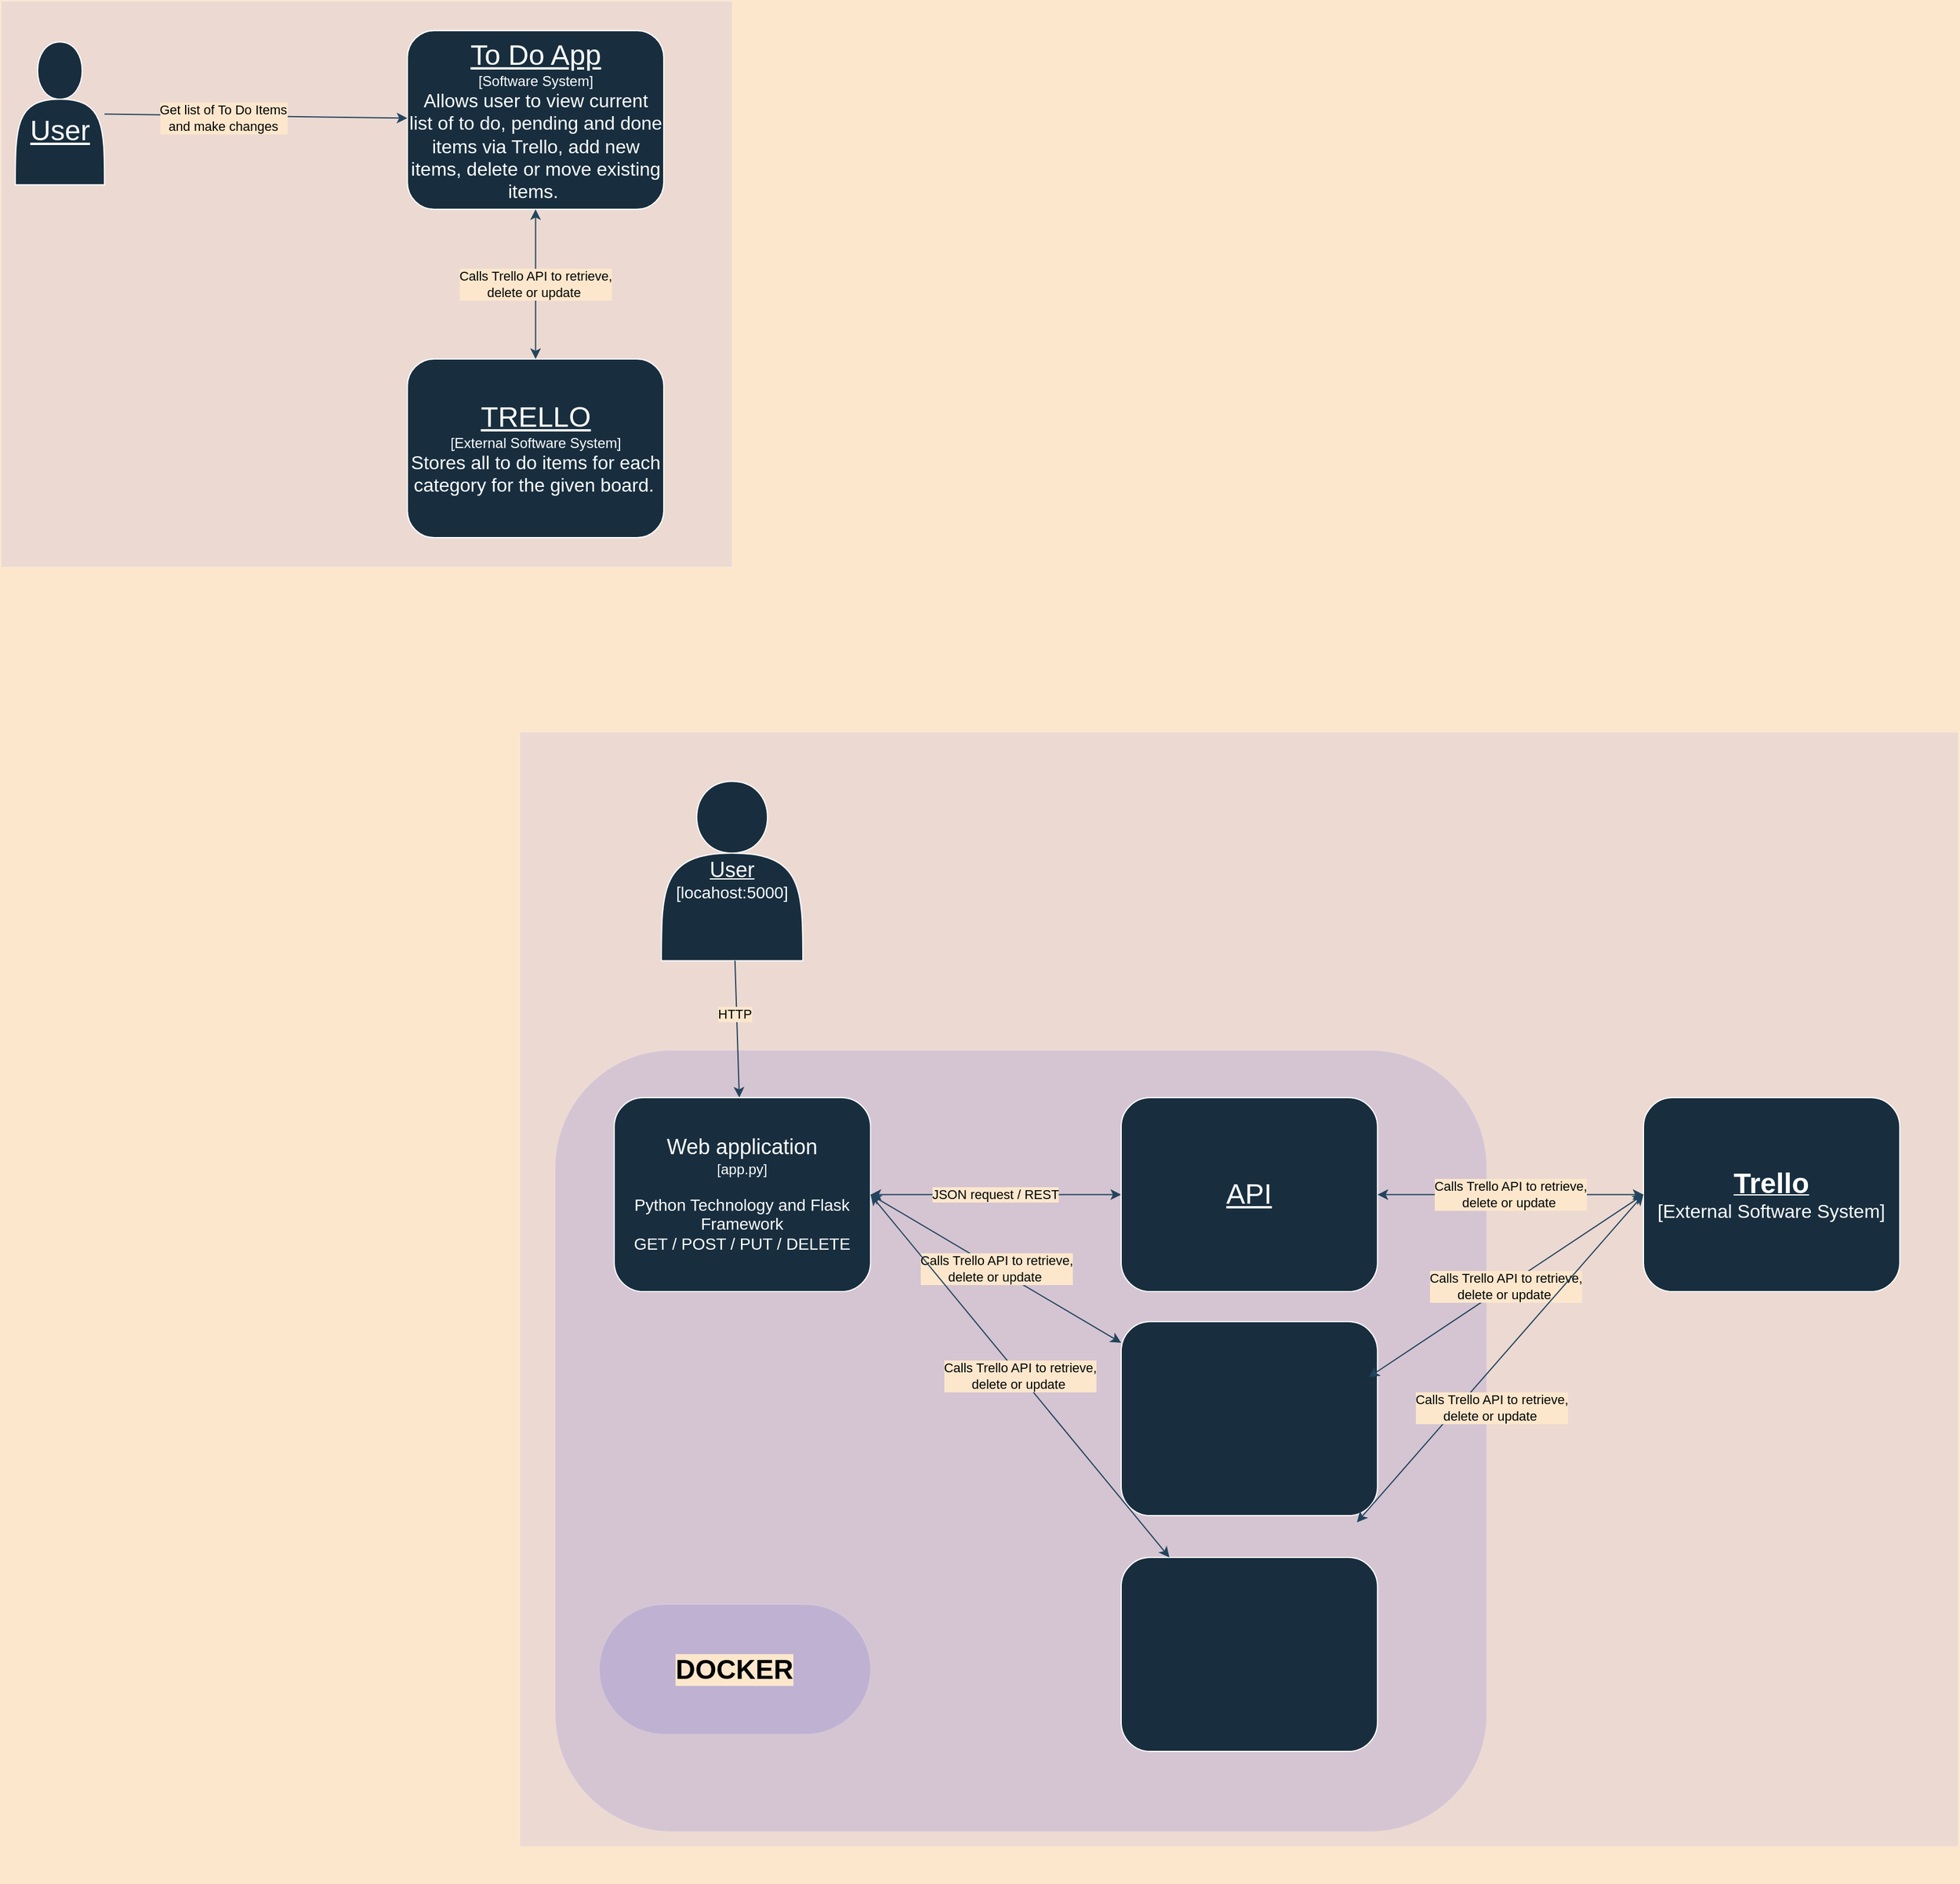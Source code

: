 <mxfile version="13.8.0" type="github">
  <diagram name="Page-1" id="6133507b-19e7-1e82-6fc7-422aa6c4b21f">
    <mxGraphModel dx="1422" dy="2494" grid="1" gridSize="10" guides="1" tooltips="1" connect="1" arrows="1" fold="1" page="1" pageScale="1" pageWidth="1100" pageHeight="850" background="#FCE7CD" math="0" shadow="0">
      <root>
        <mxCell id="0" />
        <mxCell id="1" parent="0" />
        <mxCell id="T8Wpe2ZxtMlLwS92TZOT-50" value="" style="group" vertex="1" connectable="0" parent="1">
          <mxGeometry x="520" y="-360" width="1180" height="956" as="geometry" />
        </mxCell>
        <mxCell id="T8Wpe2ZxtMlLwS92TZOT-69" value="" style="rounded=1;whiteSpace=wrap;html=1;labelBackgroundColor=#FCE7CD;strokeColor=#FFFFFF;gradientColor=none;fontColor=#FFFFFF;opacity=10;fillColor=#0000CC;" vertex="1" parent="T8Wpe2ZxtMlLwS92TZOT-50">
          <mxGeometry x="-10" y="249.862" width="790" height="662.682" as="geometry" />
        </mxCell>
        <mxCell id="T8Wpe2ZxtMlLwS92TZOT-59" value="" style="rounded=0;whiteSpace=wrap;html=1;labelBackgroundColor=#FCE7CD;strokeColor=#FFFFFF;fontColor=#FFFFFF;opacity=10;fillColor=#6666FF;" vertex="1" parent="T8Wpe2ZxtMlLwS92TZOT-50">
          <mxGeometry x="-40" y="-19.998" width="1220" height="945.136" as="geometry" />
        </mxCell>
        <mxCell id="T8Wpe2ZxtMlLwS92TZOT-53" value="&lt;font&gt;&lt;br&gt;&lt;u&gt;&lt;br&gt;&lt;font style=&quot;font-size: 18px&quot;&gt;User&lt;/font&gt;&lt;br&gt;&lt;/u&gt;&lt;font style=&quot;font-size: 14px&quot;&gt;[locahost:5000]&lt;/font&gt;&lt;br&gt;&lt;br&gt;&lt;/font&gt;" style="shape=actor;whiteSpace=wrap;html=1;fillColor=#182E3E;strokeColor=#FFFFFF;fontColor=#FFFFFF;rounded=1;" vertex="1" parent="T8Wpe2ZxtMlLwS92TZOT-50">
          <mxGeometry x="80" y="21.727" width="120" height="152.091" as="geometry" />
        </mxCell>
        <mxCell id="T8Wpe2ZxtMlLwS92TZOT-57" value="" style="endArrow=classic;html=1;strokeColor=#23445D;labelBackgroundColor=#FCE7CD;" edge="1" parent="T8Wpe2ZxtMlLwS92TZOT-50" source="T8Wpe2ZxtMlLwS92TZOT-53" target="T8Wpe2ZxtMlLwS92TZOT-54">
          <mxGeometry width="50" height="50" relative="1" as="geometry">
            <mxPoint x="85.906" y="107.504" as="sourcePoint" />
            <mxPoint x="134.89" y="49.098" as="targetPoint" />
          </mxGeometry>
        </mxCell>
        <mxCell id="T8Wpe2ZxtMlLwS92TZOT-58" value="&lt;font color=&quot;#000000&quot;&gt;HTTP&lt;/font&gt;" style="edgeLabel;html=1;align=center;verticalAlign=middle;resizable=0;points=[];fontColor=#FFFFFF;rounded=1;labelBackgroundColor=#FCE7CD;" vertex="1" connectable="0" parent="T8Wpe2ZxtMlLwS92TZOT-57">
          <mxGeometry x="-0.222" y="-2" relative="1" as="geometry">
            <mxPoint as="offset" />
          </mxGeometry>
        </mxCell>
        <mxCell id="T8Wpe2ZxtMlLwS92TZOT-54" value="&lt;font&gt;&lt;font style=&quot;font-size: 18px&quot;&gt;Web application&lt;br&gt;&lt;/font&gt;[app.py]&lt;br&gt;&lt;br&gt;&lt;span style=&quot;font-size: 14px&quot;&gt;Python Technology and Flask Framework&lt;/span&gt;&lt;br&gt;&lt;span style=&quot;font-size: 14px&quot;&gt;GET / POST / PUT / DELETE&lt;/span&gt;&lt;br&gt;&lt;/font&gt;" style="whiteSpace=wrap;html=1;fillColor=#182E3E;strokeColor=#FFFFFF;fontColor=#FFFFFF;rounded=1;" vertex="1" parent="T8Wpe2ZxtMlLwS92TZOT-50">
          <mxGeometry x="39.999" y="290.004" width="217.421" height="164.543" as="geometry" />
        </mxCell>
        <mxCell id="T8Wpe2ZxtMlLwS92TZOT-56" value="JSON request / REST" style="endArrow=classic;startArrow=classic;html=1;strokeColor=#23445D;labelBackgroundColor=#FCE7CD;" edge="1" parent="T8Wpe2ZxtMlLwS92TZOT-50" source="T8Wpe2ZxtMlLwS92TZOT-55" target="T8Wpe2ZxtMlLwS92TZOT-54">
          <mxGeometry width="50" height="50" relative="1" as="geometry">
            <mxPoint x="433.589" y="313.032" as="sourcePoint" />
            <mxPoint x="211.355" y="164.543" as="targetPoint" />
          </mxGeometry>
        </mxCell>
        <mxCell id="T8Wpe2ZxtMlLwS92TZOT-55" value="&lt;font&gt;&lt;font style=&quot;font-size: 24px&quot;&gt;&lt;u&gt;API&lt;/u&gt;&lt;/font&gt;&lt;br&gt;&lt;/font&gt;" style="whiteSpace=wrap;html=1;fillColor=#182E3E;strokeColor=#FFFFFF;fontColor=#FFFFFF;rounded=1;" vertex="1" parent="T8Wpe2ZxtMlLwS92TZOT-50">
          <mxGeometry x="469.999" y="290.008" width="217.421" height="164.543" as="geometry" />
        </mxCell>
        <mxCell id="T8Wpe2ZxtMlLwS92TZOT-60" value="&lt;font style=&quot;font-size: 12px&quot;&gt;&lt;br&gt;&lt;/font&gt;" style="whiteSpace=wrap;html=1;fillColor=#182E3E;strokeColor=#FFFFFF;fontColor=#FFFFFF;rounded=1;" vertex="1" parent="T8Wpe2ZxtMlLwS92TZOT-50">
          <mxGeometry x="469.999" y="680.0" width="217.421" height="164.543" as="geometry" />
        </mxCell>
        <mxCell id="T8Wpe2ZxtMlLwS92TZOT-61" value="&lt;font style=&quot;font-size: 12px&quot;&gt;&lt;br&gt;&lt;/font&gt;" style="whiteSpace=wrap;html=1;fillColor=#182E3E;strokeColor=#FFFFFF;fontColor=#FFFFFF;rounded=1;" vertex="1" parent="T8Wpe2ZxtMlLwS92TZOT-50">
          <mxGeometry x="469.999" y="479.997" width="217.421" height="164.543" as="geometry" />
        </mxCell>
        <mxCell id="T8Wpe2ZxtMlLwS92TZOT-62" value="Calls Trello API to retrieve, &lt;br&gt;delete or update&amp;nbsp;" style="endArrow=classic;startArrow=classic;html=1;strokeColor=#23445D;labelBackgroundColor=#FCE7CD;entryX=1;entryY=0.5;entryDx=0;entryDy=0;" edge="1" parent="T8Wpe2ZxtMlLwS92TZOT-50" source="T8Wpe2ZxtMlLwS92TZOT-61" target="T8Wpe2ZxtMlLwS92TZOT-54">
          <mxGeometry width="50" height="50" relative="1" as="geometry">
            <mxPoint x="460.579" y="347.636" as="sourcePoint" />
            <mxPoint x="220.0" y="347.637" as="targetPoint" />
          </mxGeometry>
        </mxCell>
        <mxCell id="T8Wpe2ZxtMlLwS92TZOT-63" value="Calls Trello API to retrieve, &lt;br&gt;delete or update&amp;nbsp;" style="endArrow=classic;startArrow=classic;html=1;strokeColor=#23445D;labelBackgroundColor=#FCE7CD;entryX=1;entryY=0.5;entryDx=0;entryDy=0;" edge="1" parent="T8Wpe2ZxtMlLwS92TZOT-50" source="T8Wpe2ZxtMlLwS92TZOT-60" target="T8Wpe2ZxtMlLwS92TZOT-54">
          <mxGeometry width="50" height="50" relative="1" as="geometry">
            <mxPoint x="430.579" y="434.545" as="sourcePoint" />
            <mxPoint x="230" y="282.455" as="targetPoint" />
          </mxGeometry>
        </mxCell>
        <mxCell id="T8Wpe2ZxtMlLwS92TZOT-64" value="&lt;font&gt;&lt;b&gt;&lt;u&gt;&lt;font style=&quot;font-size: 24px&quot;&gt;Trello&lt;/font&gt;&lt;/u&gt;&lt;/b&gt;&lt;br&gt;&lt;font style=&quot;font-size: 16px&quot;&gt;[External Software System]&lt;/font&gt;&lt;br&gt;&lt;/font&gt;" style="whiteSpace=wrap;html=1;fillColor=#182E3E;strokeColor=#FFFFFF;fontColor=#FFFFFF;rounded=1;" vertex="1" parent="T8Wpe2ZxtMlLwS92TZOT-50">
          <mxGeometry x="912.999" y="290.01" width="217.421" height="164.543" as="geometry" />
        </mxCell>
        <mxCell id="T8Wpe2ZxtMlLwS92TZOT-66" value="Calls Trello API to retrieve, &lt;br&gt;delete or update&amp;nbsp;" style="endArrow=classic;startArrow=classic;html=1;strokeColor=#23445D;labelBackgroundColor=#FCE7CD;exitX=0;exitY=0.5;exitDx=0;exitDy=0;" edge="1" parent="T8Wpe2ZxtMlLwS92TZOT-50" source="T8Wpe2ZxtMlLwS92TZOT-64" target="T8Wpe2ZxtMlLwS92TZOT-55">
          <mxGeometry width="50" height="50" relative="1" as="geometry">
            <mxPoint x="920.579" y="320.727" as="sourcePoint" />
            <mxPoint x="680" y="320.728" as="targetPoint" />
          </mxGeometry>
        </mxCell>
        <mxCell id="T8Wpe2ZxtMlLwS92TZOT-67" value="Calls Trello API to retrieve, &lt;br&gt;delete or update&amp;nbsp;" style="endArrow=classic;startArrow=classic;html=1;strokeColor=#23445D;labelBackgroundColor=#FCE7CD;exitX=0;exitY=0.5;exitDx=0;exitDy=0;" edge="1" parent="T8Wpe2ZxtMlLwS92TZOT-50" source="T8Wpe2ZxtMlLwS92TZOT-64">
          <mxGeometry width="50" height="50" relative="1" as="geometry">
            <mxPoint x="920.579" y="527.136" as="sourcePoint" />
            <mxPoint x="680" y="527.137" as="targetPoint" />
          </mxGeometry>
        </mxCell>
        <mxCell id="T8Wpe2ZxtMlLwS92TZOT-68" value="Calls Trello API to retrieve, &lt;br&gt;delete or update&amp;nbsp;" style="endArrow=classic;startArrow=classic;html=1;strokeColor=#23445D;labelBackgroundColor=#FCE7CD;exitX=0;exitY=0.5;exitDx=0;exitDy=0;" edge="1" parent="T8Wpe2ZxtMlLwS92TZOT-50" source="T8Wpe2ZxtMlLwS92TZOT-64">
          <mxGeometry x="0.195" y="22" width="50" height="50" relative="1" as="geometry">
            <mxPoint x="910.579" y="650.232" as="sourcePoint" />
            <mxPoint x="670" y="650.233" as="targetPoint" />
            <mxPoint as="offset" />
          </mxGeometry>
        </mxCell>
        <mxCell id="T8Wpe2ZxtMlLwS92TZOT-70" value="&lt;font style=&quot;font-size: 23px&quot; color=&quot;#000000&quot;&gt;&lt;b&gt;DOCKER&lt;/b&gt;&lt;/font&gt;" style="rounded=1;whiteSpace=wrap;html=1;labelBackgroundColor=#FCE7CD;strokeColor=#FFFFFF;fillColor=#0000CC;gradientColor=none;fontColor=#FFFFFF;opacity=10;arcSize=50;" vertex="1" parent="T8Wpe2ZxtMlLwS92TZOT-50">
          <mxGeometry x="27.42" y="720" width="230" height="110" as="geometry" />
        </mxCell>
        <mxCell id="T8Wpe2ZxtMlLwS92TZOT-49" value="" style="group" vertex="1" connectable="0" parent="1">
          <mxGeometry x="40" y="-1000" width="620" height="480" as="geometry" />
        </mxCell>
        <mxCell id="T8Wpe2ZxtMlLwS92TZOT-48" value="" style="rounded=0;whiteSpace=wrap;html=1;labelBackgroundColor=#FCE7CD;strokeColor=#FFFFFF;fontColor=#FFFFFF;opacity=10;fillColor=#6666FF;" vertex="1" parent="T8Wpe2ZxtMlLwS92TZOT-49">
          <mxGeometry width="620" height="480" as="geometry" />
        </mxCell>
        <mxCell id="T8Wpe2ZxtMlLwS92TZOT-47" value="" style="group" vertex="1" connectable="0" parent="T8Wpe2ZxtMlLwS92TZOT-49">
          <mxGeometry x="12" y="25" width="550" height="430" as="geometry" />
        </mxCell>
        <mxCell id="T8Wpe2ZxtMlLwS92TZOT-30" value="" style="group;labelBorderColor=none;labelBackgroundColor=none;glass=0;opacity=0;fontColor=#FFFFFF;rounded=1;" vertex="1" connectable="0" parent="T8Wpe2ZxtMlLwS92TZOT-47">
          <mxGeometry y="9.605" width="406.484" height="393.801" as="geometry" />
        </mxCell>
        <mxCell id="T8Wpe2ZxtMlLwS92TZOT-28" value="&lt;font&gt;&lt;br&gt;&lt;u style=&quot;font-size: 24px&quot;&gt;&lt;br&gt;User&lt;/u&gt;&lt;br&gt;&lt;br&gt;&lt;/font&gt;" style="shape=actor;whiteSpace=wrap;html=1;fillColor=#182E3E;strokeColor=#FFFFFF;fontColor=#FFFFFF;rounded=1;" vertex="1" parent="T8Wpe2ZxtMlLwS92TZOT-30">
          <mxGeometry width="75.625" height="121.169" as="geometry" />
        </mxCell>
        <mxCell id="T8Wpe2ZxtMlLwS92TZOT-26" value="&lt;font&gt;&lt;u style=&quot;font-size: 24px&quot;&gt;To Do App&lt;br&gt;&lt;/u&gt;[Software System]&lt;br&gt;&lt;font style=&quot;font-size: 16px&quot;&gt;Allows user to view current &lt;br&gt;list of to do, pending and done items via Trello, add new items, delete or move existing items.&amp;nbsp;&lt;/font&gt;&lt;br&gt;&lt;/font&gt;" style="whiteSpace=wrap;html=1;fillColor=#182E3E;strokeColor=#FFFFFF;fontColor=#FFFFFF;rounded=1;" vertex="1" parent="T8Wpe2ZxtMlLwS92TZOT-47">
          <mxGeometry x="332.579" width="217.421" height="151.462" as="geometry" />
        </mxCell>
        <mxCell id="T8Wpe2ZxtMlLwS92TZOT-29" value="&lt;font&gt;&lt;font style=&quot;font-size: 24px&quot;&gt;&lt;u&gt;TRELLO&lt;/u&gt;&lt;/font&gt;&lt;br&gt;&lt;u style=&quot;font-size: 12px&quot;&gt;[&lt;/u&gt;External&amp;nbsp;&lt;span style=&quot;font-size: 12px&quot;&gt;Software System&lt;/span&gt;&lt;u style=&quot;font-size: 12px&quot;&gt;]&lt;/u&gt;&lt;br&gt;&lt;font style=&quot;font-size: 16px&quot;&gt;Stores all to do items for each category for the given board.&lt;/font&gt;&lt;/font&gt;&lt;font style=&quot;font-size: 12px&quot;&gt;&amp;nbsp;&lt;br&gt;&lt;/font&gt;" style="whiteSpace=wrap;html=1;fillColor=#182E3E;strokeColor=#FFFFFF;fontColor=#FFFFFF;rounded=1;" vertex="1" parent="T8Wpe2ZxtMlLwS92TZOT-47">
          <mxGeometry x="332.579" y="278.538" width="217.421" height="151.462" as="geometry" />
        </mxCell>
        <mxCell id="T8Wpe2ZxtMlLwS92TZOT-35" value="Calls Trello API to retrieve, &lt;br&gt;delete or update&amp;nbsp;" style="endArrow=classic;startArrow=classic;html=1;strokeColor=#23445D;labelBackgroundColor=#FCE7CD;entryX=0.5;entryY=1;entryDx=0;entryDy=0;" edge="1" parent="T8Wpe2ZxtMlLwS92TZOT-47" source="T8Wpe2ZxtMlLwS92TZOT-29" target="T8Wpe2ZxtMlLwS92TZOT-26">
          <mxGeometry width="50" height="50" relative="1" as="geometry">
            <mxPoint x="441.589" y="288.147" as="sourcePoint" />
            <mxPoint x="219.355" y="151.462" as="targetPoint" />
          </mxGeometry>
        </mxCell>
        <mxCell id="T8Wpe2ZxtMlLwS92TZOT-31" value="" style="endArrow=classic;html=1;strokeColor=#23445D;labelBackgroundColor=#FCE7CD;" edge="1" parent="T8Wpe2ZxtMlLwS92TZOT-47" source="T8Wpe2ZxtMlLwS92TZOT-28" target="T8Wpe2ZxtMlLwS92TZOT-26">
          <mxGeometry width="50" height="50" relative="1" as="geometry">
            <mxPoint x="73.906" y="73.958" as="sourcePoint" />
            <mxPoint x="122.89" y="20.195" as="targetPoint" />
          </mxGeometry>
        </mxCell>
        <mxCell id="T8Wpe2ZxtMlLwS92TZOT-46" value="&lt;span style=&quot;&quot;&gt;&lt;span style=&quot;color: rgb(0 , 0 , 0)&quot;&gt;Get list of To Do Items&lt;/span&gt;&lt;br style=&quot;color: rgb(0 , 0 , 0)&quot;&gt;&lt;span style=&quot;color: rgb(0 , 0 , 0)&quot;&gt;and make changes&lt;/span&gt;&lt;/span&gt;" style="edgeLabel;html=1;align=center;verticalAlign=middle;resizable=0;points=[];fontColor=#FFFFFF;rounded=1;labelBackgroundColor=#FCE7CD;" vertex="1" connectable="0" parent="T8Wpe2ZxtMlLwS92TZOT-31">
          <mxGeometry x="-0.222" y="-2" relative="1" as="geometry">
            <mxPoint as="offset" />
          </mxGeometry>
        </mxCell>
      </root>
    </mxGraphModel>
  </diagram>
</mxfile>
